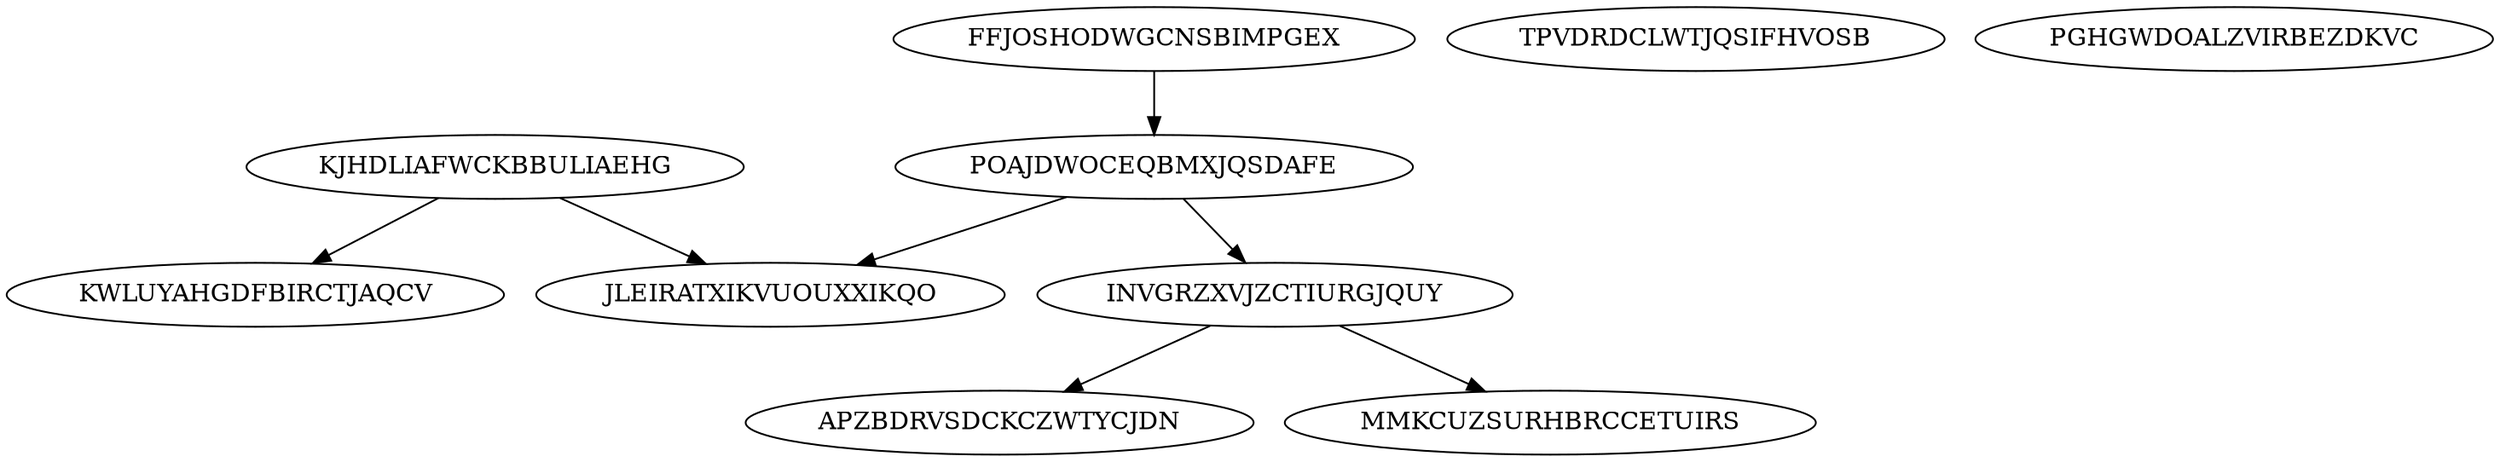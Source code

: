 digraph "N10M7" {
	KJHDLIAFWCKBBULIAEHG			[Weight=19, Start=0, Processor=1];
	TPVDRDCLWTJQSIFHVOSB			[Weight=15, Start=19, Processor=1];
	FFJOSHODWGCNSBIMPGEX			[Weight=18, Start=0, Processor=2];
	POAJDWOCEQBMXJQSDAFE			[Weight=11, Start=18, Processor=2];
	KWLUYAHGDFBIRCTJAQCV			[Weight=10, Start=57, Processor=1];
	PGHGWDOALZVIRBEZDKVC			[Weight=13, Start=0, Processor=3];
	JLEIRATXIKVUOUXXIKQO			[Weight=12, Start=45, Processor=1];
	INVGRZXVJZCTIURGJQUY			[Weight=16, Start=29, Processor=2];
	APZBDRVSDCKCZWTYCJDN			[Weight=13, Start=57, Processor=3];
	MMKCUZSURHBRCCETUIRS			[Weight=17, Start=45, Processor=2];
	POAJDWOCEQBMXJQSDAFE -> JLEIRATXIKVUOUXXIKQO		[Weight=16];
	POAJDWOCEQBMXJQSDAFE -> INVGRZXVJZCTIURGJQUY		[Weight=20];
	KJHDLIAFWCKBBULIAEHG -> KWLUYAHGDFBIRCTJAQCV		[Weight=13];
	KJHDLIAFWCKBBULIAEHG -> JLEIRATXIKVUOUXXIKQO		[Weight=19];
	INVGRZXVJZCTIURGJQUY -> APZBDRVSDCKCZWTYCJDN		[Weight=12];
	FFJOSHODWGCNSBIMPGEX -> POAJDWOCEQBMXJQSDAFE		[Weight=17];
	INVGRZXVJZCTIURGJQUY -> MMKCUZSURHBRCCETUIRS		[Weight=13];
}

